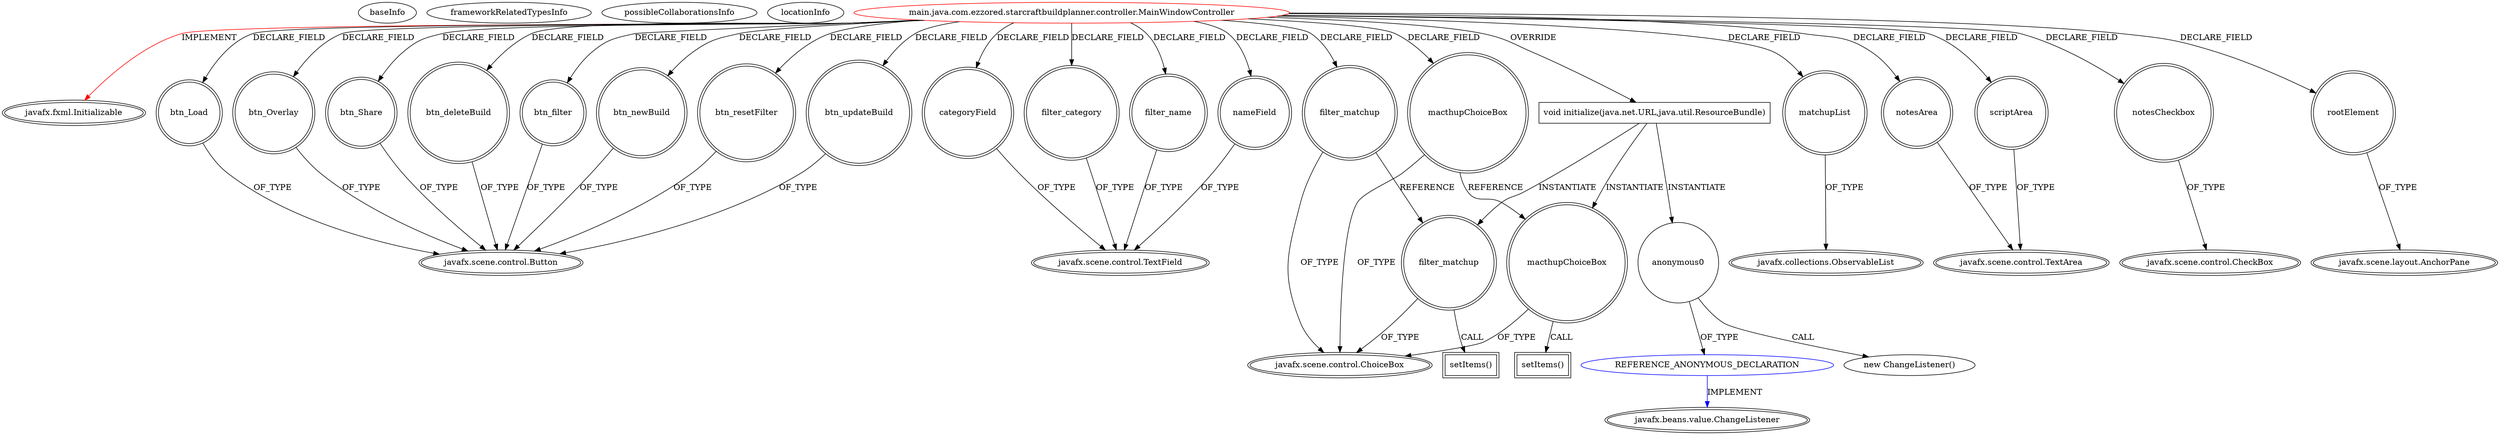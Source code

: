 digraph {
baseInfo[graphId=2923,category="extension_graph",isAnonymous=false,possibleRelation=true]
frameworkRelatedTypesInfo[0="javafx.fxml.Initializable"]
possibleCollaborationsInfo[0="2923~OVERRIDING_METHOD_DECLARATION-INSTANTIATION-~javafx.fxml.Initializable ~javafx.beans.value.ChangeListener ~false~true"]
locationInfo[projectName="henrik-bak-scbuildplanner",filePath="/henrik-bak-scbuildplanner/scbuildplanner-master/src/main/java/com/ezzored/starcraftbuildplanner/controller/MainWindowController.java",contextSignature="MainWindowController",graphId="2923"]
0[label="main.java.com.ezzored.starcraftbuildplanner.controller.MainWindowController",vertexType="ROOT_CLIENT_CLASS_DECLARATION",isFrameworkType=false,color=red]
1[label="javafx.fxml.Initializable",vertexType="FRAMEWORK_INTERFACE_TYPE",isFrameworkType=true,peripheries=2]
2[label="btn_Load",vertexType="FIELD_DECLARATION",isFrameworkType=true,peripheries=2,shape=circle]
3[label="javafx.scene.control.Button",vertexType="FRAMEWORK_CLASS_TYPE",isFrameworkType=true,peripheries=2]
4[label="btn_Overlay",vertexType="FIELD_DECLARATION",isFrameworkType=true,peripheries=2,shape=circle]
6[label="btn_Share",vertexType="FIELD_DECLARATION",isFrameworkType=true,peripheries=2,shape=circle]
8[label="btn_deleteBuild",vertexType="FIELD_DECLARATION",isFrameworkType=true,peripheries=2,shape=circle]
10[label="btn_filter",vertexType="FIELD_DECLARATION",isFrameworkType=true,peripheries=2,shape=circle]
12[label="btn_newBuild",vertexType="FIELD_DECLARATION",isFrameworkType=true,peripheries=2,shape=circle]
14[label="btn_resetFilter",vertexType="FIELD_DECLARATION",isFrameworkType=true,peripheries=2,shape=circle]
16[label="btn_updateBuild",vertexType="FIELD_DECLARATION",isFrameworkType=true,peripheries=2,shape=circle]
18[label="categoryField",vertexType="FIELD_DECLARATION",isFrameworkType=true,peripheries=2,shape=circle]
19[label="javafx.scene.control.TextField",vertexType="FRAMEWORK_CLASS_TYPE",isFrameworkType=true,peripheries=2]
20[label="filter_category",vertexType="FIELD_DECLARATION",isFrameworkType=true,peripheries=2,shape=circle]
22[label="filter_matchup",vertexType="FIELD_DECLARATION",isFrameworkType=true,peripheries=2,shape=circle]
23[label="javafx.scene.control.ChoiceBox",vertexType="FRAMEWORK_CLASS_TYPE",isFrameworkType=true,peripheries=2]
24[label="filter_name",vertexType="FIELD_DECLARATION",isFrameworkType=true,peripheries=2,shape=circle]
26[label="macthupChoiceBox",vertexType="FIELD_DECLARATION",isFrameworkType=true,peripheries=2,shape=circle]
28[label="matchupList",vertexType="FIELD_DECLARATION",isFrameworkType=true,peripheries=2,shape=circle]
29[label="javafx.collections.ObservableList",vertexType="FRAMEWORK_INTERFACE_TYPE",isFrameworkType=true,peripheries=2]
30[label="nameField",vertexType="FIELD_DECLARATION",isFrameworkType=true,peripheries=2,shape=circle]
32[label="notesArea",vertexType="FIELD_DECLARATION",isFrameworkType=true,peripheries=2,shape=circle]
33[label="javafx.scene.control.TextArea",vertexType="FRAMEWORK_CLASS_TYPE",isFrameworkType=true,peripheries=2]
34[label="notesCheckbox",vertexType="FIELD_DECLARATION",isFrameworkType=true,peripheries=2,shape=circle]
35[label="javafx.scene.control.CheckBox",vertexType="FRAMEWORK_CLASS_TYPE",isFrameworkType=true,peripheries=2]
36[label="rootElement",vertexType="FIELD_DECLARATION",isFrameworkType=true,peripheries=2,shape=circle]
37[label="javafx.scene.layout.AnchorPane",vertexType="FRAMEWORK_CLASS_TYPE",isFrameworkType=true,peripheries=2]
38[label="scriptArea",vertexType="FIELD_DECLARATION",isFrameworkType=true,peripheries=2,shape=circle]
40[label="void initialize(java.net.URL,java.util.ResourceBundle)",vertexType="OVERRIDING_METHOD_DECLARATION",isFrameworkType=false,shape=box]
42[label="anonymous0",vertexType="VARIABLE_EXPRESION",isFrameworkType=false,shape=circle]
43[label="REFERENCE_ANONYMOUS_DECLARATION",vertexType="REFERENCE_ANONYMOUS_DECLARATION",isFrameworkType=false,color=blue]
44[label="javafx.beans.value.ChangeListener",vertexType="FRAMEWORK_INTERFACE_TYPE",isFrameworkType=true,peripheries=2]
41[label="new ChangeListener()",vertexType="CONSTRUCTOR_CALL",isFrameworkType=false]
45[label="macthupChoiceBox",vertexType="VARIABLE_EXPRESION",isFrameworkType=true,peripheries=2,shape=circle]
46[label="setItems()",vertexType="INSIDE_CALL",isFrameworkType=true,peripheries=2,shape=box]
48[label="filter_matchup",vertexType="VARIABLE_EXPRESION",isFrameworkType=true,peripheries=2,shape=circle]
49[label="setItems()",vertexType="INSIDE_CALL",isFrameworkType=true,peripheries=2,shape=box]
0->1[label="IMPLEMENT",color=red]
0->2[label="DECLARE_FIELD"]
2->3[label="OF_TYPE"]
0->4[label="DECLARE_FIELD"]
4->3[label="OF_TYPE"]
0->6[label="DECLARE_FIELD"]
6->3[label="OF_TYPE"]
0->8[label="DECLARE_FIELD"]
8->3[label="OF_TYPE"]
0->10[label="DECLARE_FIELD"]
10->3[label="OF_TYPE"]
0->12[label="DECLARE_FIELD"]
12->3[label="OF_TYPE"]
0->14[label="DECLARE_FIELD"]
14->3[label="OF_TYPE"]
0->16[label="DECLARE_FIELD"]
16->3[label="OF_TYPE"]
0->18[label="DECLARE_FIELD"]
18->19[label="OF_TYPE"]
0->20[label="DECLARE_FIELD"]
20->19[label="OF_TYPE"]
0->22[label="DECLARE_FIELD"]
22->23[label="OF_TYPE"]
0->24[label="DECLARE_FIELD"]
24->19[label="OF_TYPE"]
0->26[label="DECLARE_FIELD"]
26->23[label="OF_TYPE"]
0->28[label="DECLARE_FIELD"]
28->29[label="OF_TYPE"]
0->30[label="DECLARE_FIELD"]
30->19[label="OF_TYPE"]
0->32[label="DECLARE_FIELD"]
32->33[label="OF_TYPE"]
0->34[label="DECLARE_FIELD"]
34->35[label="OF_TYPE"]
0->36[label="DECLARE_FIELD"]
36->37[label="OF_TYPE"]
0->38[label="DECLARE_FIELD"]
38->33[label="OF_TYPE"]
0->40[label="OVERRIDE"]
40->42[label="INSTANTIATE"]
43->44[label="IMPLEMENT",color=blue]
42->43[label="OF_TYPE"]
42->41[label="CALL"]
40->45[label="INSTANTIATE"]
26->45[label="REFERENCE"]
45->23[label="OF_TYPE"]
45->46[label="CALL"]
40->48[label="INSTANTIATE"]
22->48[label="REFERENCE"]
48->23[label="OF_TYPE"]
48->49[label="CALL"]
}
